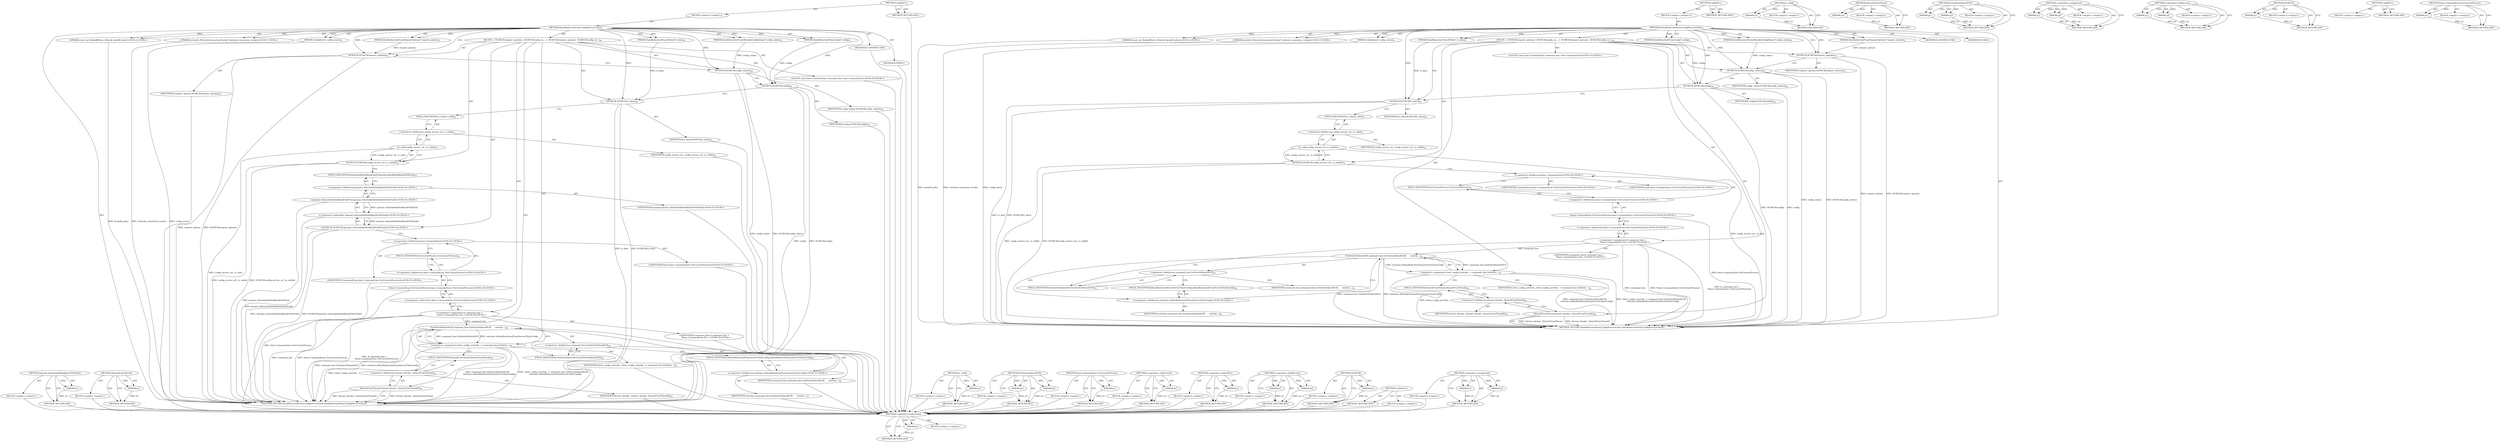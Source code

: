 digraph "&lt;operator&gt;.assignment" {
vulnerable_108 [label=<(METHOD,&lt;operator&gt;.indirection)>];
vulnerable_109 [label=<(PARAM,p1)>];
vulnerable_110 [label=<(BLOCK,&lt;empty&gt;,&lt;empty&gt;)>];
vulnerable_111 [label=<(METHOD_RETURN,ANY)>];
vulnerable_6 [label=<(METHOD,&lt;global&gt;)<SUB>1</SUB>>];
vulnerable_7 [label=<(BLOCK,&lt;empty&gt;,&lt;empty&gt;)<SUB>1</SUB>>];
vulnerable_8 [label=<(METHOD,DataReductionProxyConfigServiceClient)<SUB>1</SUB>>];
vulnerable_9 [label="<(PARAM,const net::BackoffEntry::Policy&amp; backoff_policy)<SUB>2</SUB>>"];
vulnerable_10 [label=<(PARAM,DataReductionProxyRequestOptions* request_options)<SUB>3</SUB>>];
vulnerable_11 [label=<(PARAM,DataReductionProxyMutableConfigValues* config_values)<SUB>4</SUB>>];
vulnerable_12 [label=<(PARAM,DataReductionProxyConfig* config)<SUB>5</SUB>>];
vulnerable_13 [label=<(PARAM,DataReductionProxyIOData* io_data)<SUB>6</SUB>>];
vulnerable_14 [label="<(PARAM,network::NetworkConnectionTracker* network_connection_tracker)<SUB>7</SUB>>"];
vulnerable_15 [label=<(PARAM,ConfigStorer config_storer)<SUB>8</SUB>>];
vulnerable_16 [label=<(BLOCK,{
  DCHECK(request_options);
  DCHECK(config_va...,{
  DCHECK(request_options);
  DCHECK(config_va...)<SUB>26</SUB>>];
vulnerable_17 [label=<(DCHECK,DCHECK(request_options))<SUB>27</SUB>>];
vulnerable_18 [label=<(IDENTIFIER,request_options,DCHECK(request_options))<SUB>27</SUB>>];
vulnerable_19 [label=<(DCHECK,DCHECK(config_values))<SUB>28</SUB>>];
vulnerable_20 [label=<(IDENTIFIER,config_values,DCHECK(config_values))<SUB>28</SUB>>];
vulnerable_21 [label=<(DCHECK,DCHECK(config))<SUB>29</SUB>>];
vulnerable_22 [label=<(IDENTIFIER,config,DCHECK(config))<SUB>29</SUB>>];
vulnerable_23 [label=<(DCHECK,DCHECK(io_data))<SUB>30</SUB>>];
vulnerable_24 [label=<(IDENTIFIER,io_data,DCHECK(io_data))<SUB>30</SUB>>];
vulnerable_25 [label=<(DCHECK,DCHECK(config_service_url_.is_valid()))<SUB>31</SUB>>];
vulnerable_26 [label=<(is_valid,config_service_url_.is_valid())<SUB>31</SUB>>];
vulnerable_27 [label=<(&lt;operator&gt;.fieldAccess,config_service_url_.is_valid)<SUB>31</SUB>>];
vulnerable_28 [label=<(IDENTIFIER,config_service_url_,config_service_url_.is_valid())<SUB>31</SUB>>];
vulnerable_29 [label=<(FIELD_IDENTIFIER,is_valid,is_valid)<SUB>31</SUB>>];
vulnerable_30 [label="<(LOCAL,const base.CommandLine command_line: base.CommandLine)<SUB>33</SUB>>"];
vulnerable_31 [label="<(&lt;operator&gt;.assignment,&amp; command_line =
       *base::CommandLine::For...)<SUB>33</SUB>>"];
vulnerable_32 [label="<(IDENTIFIER,command_line,&amp; command_line =
       *base::CommandLine::For...)<SUB>33</SUB>>"];
vulnerable_33 [label="<(&lt;operator&gt;.indirection,*base::CommandLine::ForCurrentProcess())<SUB>34</SUB>>"];
vulnerable_34 [label="<(base.CommandLine.ForCurrentProcess,base::CommandLine::ForCurrentProcess())<SUB>34</SUB>>"];
vulnerable_35 [label="<(&lt;operator&gt;.fieldAccess,base::CommandLine::ForCurrentProcess)<SUB>34</SUB>>"];
vulnerable_36 [label="<(&lt;operator&gt;.fieldAccess,base::CommandLine)<SUB>34</SUB>>"];
vulnerable_37 [label="<(IDENTIFIER,base,base::CommandLine::ForCurrentProcess())<SUB>34</SUB>>"];
vulnerable_38 [label="<(IDENTIFIER,CommandLine,base::CommandLine::ForCurrentProcess())<SUB>34</SUB>>"];
vulnerable_39 [label=<(FIELD_IDENTIFIER,ForCurrentProcess,ForCurrentProcess)<SUB>34</SUB>>];
vulnerable_40 [label=<(&lt;operator&gt;.assignment,client_config_override_ = command_line.GetSwitc...)<SUB>35</SUB>>];
vulnerable_41 [label=<(IDENTIFIER,client_config_override_,client_config_override_ = command_line.GetSwitc...)<SUB>35</SUB>>];
vulnerable_42 [label=<(GetSwitchValueASCII,command_line.GetSwitchValueASCII(
      switche...)<SUB>35</SUB>>];
vulnerable_43 [label=<(&lt;operator&gt;.fieldAccess,command_line.GetSwitchValueASCII)<SUB>35</SUB>>];
vulnerable_44 [label=<(IDENTIFIER,command_line,command_line.GetSwitchValueASCII(
      switche...)<SUB>35</SUB>>];
vulnerable_45 [label=<(FIELD_IDENTIFIER,GetSwitchValueASCII,GetSwitchValueASCII)<SUB>35</SUB>>];
vulnerable_46 [label="<(&lt;operator&gt;.fieldAccess,switches::kDataReductionProxyServerClientConfig)<SUB>36</SUB>>"];
vulnerable_47 [label=<(IDENTIFIER,switches,command_line.GetSwitchValueASCII(
      switche...)<SUB>36</SUB>>];
vulnerable_48 [label=<(FIELD_IDENTIFIER,kDataReductionProxyServerClientConfig,kDataReductionProxyServerClientConfig)<SUB>36</SUB>>];
vulnerable_49 [label=<(DetachFromThread,thread_checker_.DetachFromThread())<SUB>38</SUB>>];
vulnerable_50 [label=<(&lt;operator&gt;.fieldAccess,thread_checker_.DetachFromThread)<SUB>38</SUB>>];
vulnerable_51 [label=<(IDENTIFIER,thread_checker_,thread_checker_.DetachFromThread())<SUB>38</SUB>>];
vulnerable_52 [label=<(FIELD_IDENTIFIER,DetachFromThread,DetachFromThread)<SUB>38</SUB>>];
vulnerable_53 [label=<(MODIFIER,CONSTRUCTOR)>];
vulnerable_54 [label=<(MODIFIER,PUBLIC)>];
vulnerable_55 [label=<(METHOD_RETURN,DataReductionProxyConfigServiceClient.DataReductionProxyConfigServiceClient)<SUB>1</SUB>>];
vulnerable_57 [label=<(METHOD_RETURN,ANY)<SUB>1</SUB>>];
vulnerable_94 [label=<(METHOD,is_valid)>];
vulnerable_95 [label=<(PARAM,p1)>];
vulnerable_96 [label=<(BLOCK,&lt;empty&gt;,&lt;empty&gt;)>];
vulnerable_97 [label=<(METHOD_RETURN,ANY)>];
vulnerable_121 [label=<(METHOD,DetachFromThread)>];
vulnerable_122 [label=<(PARAM,p1)>];
vulnerable_123 [label=<(BLOCK,&lt;empty&gt;,&lt;empty&gt;)>];
vulnerable_124 [label=<(METHOD_RETURN,ANY)>];
vulnerable_116 [label=<(METHOD,GetSwitchValueASCII)>];
vulnerable_117 [label=<(PARAM,p1)>];
vulnerable_118 [label=<(PARAM,p2)>];
vulnerable_119 [label=<(BLOCK,&lt;empty&gt;,&lt;empty&gt;)>];
vulnerable_120 [label=<(METHOD_RETURN,ANY)>];
vulnerable_103 [label=<(METHOD,&lt;operator&gt;.assignment)>];
vulnerable_104 [label=<(PARAM,p1)>];
vulnerable_105 [label=<(PARAM,p2)>];
vulnerable_106 [label=<(BLOCK,&lt;empty&gt;,&lt;empty&gt;)>];
vulnerable_107 [label=<(METHOD_RETURN,ANY)>];
vulnerable_98 [label=<(METHOD,&lt;operator&gt;.fieldAccess)>];
vulnerable_99 [label=<(PARAM,p1)>];
vulnerable_100 [label=<(PARAM,p2)>];
vulnerable_101 [label=<(BLOCK,&lt;empty&gt;,&lt;empty&gt;)>];
vulnerable_102 [label=<(METHOD_RETURN,ANY)>];
vulnerable_90 [label=<(METHOD,DCHECK)>];
vulnerable_91 [label=<(PARAM,p1)>];
vulnerable_92 [label=<(BLOCK,&lt;empty&gt;,&lt;empty&gt;)>];
vulnerable_93 [label=<(METHOD_RETURN,ANY)>];
vulnerable_84 [label=<(METHOD,&lt;global&gt;)<SUB>1</SUB>>];
vulnerable_85 [label=<(BLOCK,&lt;empty&gt;,&lt;empty&gt;)>];
vulnerable_86 [label=<(METHOD_RETURN,ANY)>];
vulnerable_112 [label=<(METHOD,base.CommandLine.ForCurrentProcess)>];
vulnerable_113 [label=<(PARAM,p1)>];
vulnerable_114 [label=<(BLOCK,&lt;empty&gt;,&lt;empty&gt;)>];
vulnerable_115 [label=<(METHOD_RETURN,ANY)>];
fixed_115 [label=<(METHOD,params.IsIncludedInHoldbackFieldTrial)>];
fixed_116 [label=<(PARAM,p1)>];
fixed_117 [label=<(BLOCK,&lt;empty&gt;,&lt;empty&gt;)>];
fixed_118 [label=<(METHOD_RETURN,ANY)>];
fixed_137 [label=<(METHOD,DetachFromThread)>];
fixed_138 [label=<(PARAM,p1)>];
fixed_139 [label=<(BLOCK,&lt;empty&gt;,&lt;empty&gt;)>];
fixed_140 [label=<(METHOD_RETURN,ANY)>];
fixed_6 [label=<(METHOD,&lt;global&gt;)<SUB>1</SUB>>];
fixed_7 [label=<(BLOCK,&lt;empty&gt;,&lt;empty&gt;)<SUB>1</SUB>>];
fixed_8 [label=<(METHOD,DataReductionProxyConfigServiceClient)<SUB>1</SUB>>];
fixed_9 [label="<(PARAM,const net::BackoffEntry::Policy&amp; backoff_policy)<SUB>2</SUB>>"];
fixed_10 [label=<(PARAM,DataReductionProxyRequestOptions* request_options)<SUB>3</SUB>>];
fixed_11 [label=<(PARAM,DataReductionProxyMutableConfigValues* config_values)<SUB>4</SUB>>];
fixed_12 [label=<(PARAM,DataReductionProxyConfig* config)<SUB>5</SUB>>];
fixed_13 [label=<(PARAM,DataReductionProxyIOData* io_data)<SUB>6</SUB>>];
fixed_14 [label="<(PARAM,network::NetworkConnectionTracker* network_connection_tracker)<SUB>7</SUB>>"];
fixed_15 [label=<(PARAM,ConfigStorer config_storer)<SUB>8</SUB>>];
fixed_16 [label=<(BLOCK,{
  DCHECK(request_options);
  DCHECK(config_va...,{
  DCHECK(request_options);
  DCHECK(config_va...)<SUB>26</SUB>>];
fixed_17 [label=<(DCHECK,DCHECK(request_options))<SUB>27</SUB>>];
fixed_18 [label=<(IDENTIFIER,request_options,DCHECK(request_options))<SUB>27</SUB>>];
fixed_19 [label=<(DCHECK,DCHECK(config_values))<SUB>28</SUB>>];
fixed_20 [label=<(IDENTIFIER,config_values,DCHECK(config_values))<SUB>28</SUB>>];
fixed_21 [label=<(DCHECK,DCHECK(config))<SUB>29</SUB>>];
fixed_22 [label=<(IDENTIFIER,config,DCHECK(config))<SUB>29</SUB>>];
fixed_23 [label=<(DCHECK,DCHECK(io_data))<SUB>30</SUB>>];
fixed_24 [label=<(IDENTIFIER,io_data,DCHECK(io_data))<SUB>30</SUB>>];
fixed_25 [label=<(DCHECK,DCHECK(config_service_url_.is_valid()))<SUB>31</SUB>>];
fixed_26 [label=<(is_valid,config_service_url_.is_valid())<SUB>31</SUB>>];
fixed_27 [label=<(&lt;operator&gt;.fieldAccess,config_service_url_.is_valid)<SUB>31</SUB>>];
fixed_28 [label=<(IDENTIFIER,config_service_url_,config_service_url_.is_valid())<SUB>31</SUB>>];
fixed_29 [label=<(FIELD_IDENTIFIER,is_valid,is_valid)<SUB>31</SUB>>];
fixed_30 [label="<(DCHECK,DCHECK(!params::IsIncludedInHoldbackFieldTrial()))<SUB>32</SUB>>"];
fixed_31 [label="<(&lt;operator&gt;.logicalNot,!params::IsIncludedInHoldbackFieldTrial())<SUB>32</SUB>>"];
fixed_32 [label="<(params.IsIncludedInHoldbackFieldTrial,params::IsIncludedInHoldbackFieldTrial())<SUB>32</SUB>>"];
fixed_33 [label="<(&lt;operator&gt;.fieldAccess,params::IsIncludedInHoldbackFieldTrial)<SUB>32</SUB>>"];
fixed_34 [label="<(IDENTIFIER,params,params::IsIncludedInHoldbackFieldTrial())<SUB>32</SUB>>"];
fixed_35 [label=<(FIELD_IDENTIFIER,IsIncludedInHoldbackFieldTrial,IsIncludedInHoldbackFieldTrial)<SUB>32</SUB>>];
fixed_36 [label="<(LOCAL,const base.CommandLine command_line: base.CommandLine)<SUB>34</SUB>>"];
fixed_37 [label="<(&lt;operator&gt;.assignment,&amp; command_line =
       *base::CommandLine::For...)<SUB>34</SUB>>"];
fixed_38 [label="<(IDENTIFIER,command_line,&amp; command_line =
       *base::CommandLine::For...)<SUB>34</SUB>>"];
fixed_39 [label="<(&lt;operator&gt;.indirection,*base::CommandLine::ForCurrentProcess())<SUB>35</SUB>>"];
fixed_40 [label="<(base.CommandLine.ForCurrentProcess,base::CommandLine::ForCurrentProcess())<SUB>35</SUB>>"];
fixed_41 [label="<(&lt;operator&gt;.fieldAccess,base::CommandLine::ForCurrentProcess)<SUB>35</SUB>>"];
fixed_42 [label="<(&lt;operator&gt;.fieldAccess,base::CommandLine)<SUB>35</SUB>>"];
fixed_43 [label="<(IDENTIFIER,base,base::CommandLine::ForCurrentProcess())<SUB>35</SUB>>"];
fixed_44 [label="<(IDENTIFIER,CommandLine,base::CommandLine::ForCurrentProcess())<SUB>35</SUB>>"];
fixed_45 [label=<(FIELD_IDENTIFIER,ForCurrentProcess,ForCurrentProcess)<SUB>35</SUB>>];
fixed_46 [label=<(&lt;operator&gt;.assignment,client_config_override_ = command_line.GetSwitc...)<SUB>36</SUB>>];
fixed_47 [label=<(IDENTIFIER,client_config_override_,client_config_override_ = command_line.GetSwitc...)<SUB>36</SUB>>];
fixed_48 [label=<(GetSwitchValueASCII,command_line.GetSwitchValueASCII(
      switche...)<SUB>36</SUB>>];
fixed_49 [label=<(&lt;operator&gt;.fieldAccess,command_line.GetSwitchValueASCII)<SUB>36</SUB>>];
fixed_50 [label=<(IDENTIFIER,command_line,command_line.GetSwitchValueASCII(
      switche...)<SUB>36</SUB>>];
fixed_51 [label=<(FIELD_IDENTIFIER,GetSwitchValueASCII,GetSwitchValueASCII)<SUB>36</SUB>>];
fixed_52 [label="<(&lt;operator&gt;.fieldAccess,switches::kDataReductionProxyServerClientConfig)<SUB>37</SUB>>"];
fixed_53 [label=<(IDENTIFIER,switches,command_line.GetSwitchValueASCII(
      switche...)<SUB>37</SUB>>];
fixed_54 [label=<(FIELD_IDENTIFIER,kDataReductionProxyServerClientConfig,kDataReductionProxyServerClientConfig)<SUB>37</SUB>>];
fixed_55 [label=<(DetachFromThread,thread_checker_.DetachFromThread())<SUB>39</SUB>>];
fixed_56 [label=<(&lt;operator&gt;.fieldAccess,thread_checker_.DetachFromThread)<SUB>39</SUB>>];
fixed_57 [label=<(IDENTIFIER,thread_checker_,thread_checker_.DetachFromThread())<SUB>39</SUB>>];
fixed_58 [label=<(FIELD_IDENTIFIER,DetachFromThread,DetachFromThread)<SUB>39</SUB>>];
fixed_59 [label=<(MODIFIER,CONSTRUCTOR)>];
fixed_60 [label=<(MODIFIER,PUBLIC)>];
fixed_61 [label=<(METHOD_RETURN,DataReductionProxyConfigServiceClient.DataReductionProxyConfigServiceClient)<SUB>1</SUB>>];
fixed_63 [label=<(METHOD_RETURN,ANY)<SUB>1</SUB>>];
fixed_102 [label=<(METHOD,is_valid)>];
fixed_103 [label=<(PARAM,p1)>];
fixed_104 [label=<(BLOCK,&lt;empty&gt;,&lt;empty&gt;)>];
fixed_105 [label=<(METHOD_RETURN,ANY)>];
fixed_132 [label=<(METHOD,GetSwitchValueASCII)>];
fixed_133 [label=<(PARAM,p1)>];
fixed_134 [label=<(PARAM,p2)>];
fixed_135 [label=<(BLOCK,&lt;empty&gt;,&lt;empty&gt;)>];
fixed_136 [label=<(METHOD_RETURN,ANY)>];
fixed_128 [label=<(METHOD,base.CommandLine.ForCurrentProcess)>];
fixed_129 [label=<(PARAM,p1)>];
fixed_130 [label=<(BLOCK,&lt;empty&gt;,&lt;empty&gt;)>];
fixed_131 [label=<(METHOD_RETURN,ANY)>];
fixed_124 [label=<(METHOD,&lt;operator&gt;.indirection)>];
fixed_125 [label=<(PARAM,p1)>];
fixed_126 [label=<(BLOCK,&lt;empty&gt;,&lt;empty&gt;)>];
fixed_127 [label=<(METHOD_RETURN,ANY)>];
fixed_111 [label=<(METHOD,&lt;operator&gt;.logicalNot)>];
fixed_112 [label=<(PARAM,p1)>];
fixed_113 [label=<(BLOCK,&lt;empty&gt;,&lt;empty&gt;)>];
fixed_114 [label=<(METHOD_RETURN,ANY)>];
fixed_106 [label=<(METHOD,&lt;operator&gt;.fieldAccess)>];
fixed_107 [label=<(PARAM,p1)>];
fixed_108 [label=<(PARAM,p2)>];
fixed_109 [label=<(BLOCK,&lt;empty&gt;,&lt;empty&gt;)>];
fixed_110 [label=<(METHOD_RETURN,ANY)>];
fixed_98 [label=<(METHOD,DCHECK)>];
fixed_99 [label=<(PARAM,p1)>];
fixed_100 [label=<(BLOCK,&lt;empty&gt;,&lt;empty&gt;)>];
fixed_101 [label=<(METHOD_RETURN,ANY)>];
fixed_92 [label=<(METHOD,&lt;global&gt;)<SUB>1</SUB>>];
fixed_93 [label=<(BLOCK,&lt;empty&gt;,&lt;empty&gt;)>];
fixed_94 [label=<(METHOD_RETURN,ANY)>];
fixed_119 [label=<(METHOD,&lt;operator&gt;.assignment)>];
fixed_120 [label=<(PARAM,p1)>];
fixed_121 [label=<(PARAM,p2)>];
fixed_122 [label=<(BLOCK,&lt;empty&gt;,&lt;empty&gt;)>];
fixed_123 [label=<(METHOD_RETURN,ANY)>];
vulnerable_108 -> vulnerable_109  [key=0, label="AST: "];
vulnerable_108 -> vulnerable_109  [key=1, label="DDG: "];
vulnerable_108 -> vulnerable_110  [key=0, label="AST: "];
vulnerable_108 -> vulnerable_111  [key=0, label="AST: "];
vulnerable_108 -> vulnerable_111  [key=1, label="CFG: "];
vulnerable_109 -> vulnerable_111  [key=0, label="DDG: p1"];
vulnerable_6 -> vulnerable_7  [key=0, label="AST: "];
vulnerable_6 -> vulnerable_57  [key=0, label="AST: "];
vulnerable_6 -> vulnerable_57  [key=1, label="CFG: "];
vulnerable_7 -> vulnerable_8  [key=0, label="AST: "];
vulnerable_8 -> vulnerable_9  [key=0, label="AST: "];
vulnerable_8 -> vulnerable_9  [key=1, label="DDG: "];
vulnerable_8 -> vulnerable_10  [key=0, label="AST: "];
vulnerable_8 -> vulnerable_10  [key=1, label="DDG: "];
vulnerable_8 -> vulnerable_11  [key=0, label="AST: "];
vulnerable_8 -> vulnerable_11  [key=1, label="DDG: "];
vulnerable_8 -> vulnerable_12  [key=0, label="AST: "];
vulnerable_8 -> vulnerable_12  [key=1, label="DDG: "];
vulnerable_8 -> vulnerable_13  [key=0, label="AST: "];
vulnerable_8 -> vulnerable_13  [key=1, label="DDG: "];
vulnerable_8 -> vulnerable_14  [key=0, label="AST: "];
vulnerable_8 -> vulnerable_14  [key=1, label="DDG: "];
vulnerable_8 -> vulnerable_15  [key=0, label="AST: "];
vulnerable_8 -> vulnerable_15  [key=1, label="DDG: "];
vulnerable_8 -> vulnerable_16  [key=0, label="AST: "];
vulnerable_8 -> vulnerable_53  [key=0, label="AST: "];
vulnerable_8 -> vulnerable_54  [key=0, label="AST: "];
vulnerable_8 -> vulnerable_55  [key=0, label="AST: "];
vulnerable_8 -> vulnerable_17  [key=0, label="CFG: "];
vulnerable_8 -> vulnerable_17  [key=1, label="DDG: "];
vulnerable_8 -> vulnerable_19  [key=0, label="DDG: "];
vulnerable_8 -> vulnerable_21  [key=0, label="DDG: "];
vulnerable_8 -> vulnerable_23  [key=0, label="DDG: "];
vulnerable_9 -> vulnerable_55  [key=0, label="DDG: backoff_policy"];
vulnerable_10 -> vulnerable_17  [key=0, label="DDG: request_options"];
vulnerable_11 -> vulnerable_19  [key=0, label="DDG: config_values"];
vulnerable_12 -> vulnerable_21  [key=0, label="DDG: config"];
vulnerable_13 -> vulnerable_23  [key=0, label="DDG: io_data"];
vulnerable_14 -> vulnerable_55  [key=0, label="DDG: network_connection_tracker"];
vulnerable_15 -> vulnerable_55  [key=0, label="DDG: config_storer"];
vulnerable_16 -> vulnerable_17  [key=0, label="AST: "];
vulnerable_16 -> vulnerable_19  [key=0, label="AST: "];
vulnerable_16 -> vulnerable_21  [key=0, label="AST: "];
vulnerable_16 -> vulnerable_23  [key=0, label="AST: "];
vulnerable_16 -> vulnerable_25  [key=0, label="AST: "];
vulnerable_16 -> vulnerable_30  [key=0, label="AST: "];
vulnerable_16 -> vulnerable_31  [key=0, label="AST: "];
vulnerable_16 -> vulnerable_40  [key=0, label="AST: "];
vulnerable_16 -> vulnerable_49  [key=0, label="AST: "];
vulnerable_17 -> vulnerable_18  [key=0, label="AST: "];
vulnerable_17 -> vulnerable_19  [key=0, label="CFG: "];
vulnerable_17 -> vulnerable_55  [key=0, label="DDG: request_options"];
vulnerable_17 -> vulnerable_55  [key=1, label="DDG: DCHECK(request_options)"];
vulnerable_19 -> vulnerable_20  [key=0, label="AST: "];
vulnerable_19 -> vulnerable_21  [key=0, label="CFG: "];
vulnerable_19 -> vulnerable_55  [key=0, label="DDG: config_values"];
vulnerable_19 -> vulnerable_55  [key=1, label="DDG: DCHECK(config_values)"];
vulnerable_21 -> vulnerable_22  [key=0, label="AST: "];
vulnerable_21 -> vulnerable_23  [key=0, label="CFG: "];
vulnerable_21 -> vulnerable_55  [key=0, label="DDG: config"];
vulnerable_21 -> vulnerable_55  [key=1, label="DDG: DCHECK(config)"];
vulnerable_23 -> vulnerable_24  [key=0, label="AST: "];
vulnerable_23 -> vulnerable_29  [key=0, label="CFG: "];
vulnerable_23 -> vulnerable_55  [key=0, label="DDG: io_data"];
vulnerable_23 -> vulnerable_55  [key=1, label="DDG: DCHECK(io_data)"];
vulnerable_25 -> vulnerable_26  [key=0, label="AST: "];
vulnerable_25 -> vulnerable_36  [key=0, label="CFG: "];
vulnerable_25 -> vulnerable_55  [key=0, label="DDG: config_service_url_.is_valid()"];
vulnerable_25 -> vulnerable_55  [key=1, label="DDG: DCHECK(config_service_url_.is_valid())"];
vulnerable_26 -> vulnerable_27  [key=0, label="AST: "];
vulnerable_26 -> vulnerable_25  [key=0, label="CFG: "];
vulnerable_26 -> vulnerable_25  [key=1, label="DDG: config_service_url_.is_valid"];
vulnerable_26 -> vulnerable_55  [key=0, label="DDG: config_service_url_.is_valid"];
vulnerable_27 -> vulnerable_28  [key=0, label="AST: "];
vulnerable_27 -> vulnerable_29  [key=0, label="AST: "];
vulnerable_27 -> vulnerable_26  [key=0, label="CFG: "];
vulnerable_29 -> vulnerable_27  [key=0, label="CFG: "];
vulnerable_31 -> vulnerable_32  [key=0, label="AST: "];
vulnerable_31 -> vulnerable_33  [key=0, label="AST: "];
vulnerable_31 -> vulnerable_45  [key=0, label="CFG: "];
vulnerable_31 -> vulnerable_55  [key=0, label="DDG: command_line"];
vulnerable_31 -> vulnerable_55  [key=1, label="DDG: *base::CommandLine::ForCurrentProcess()"];
vulnerable_31 -> vulnerable_55  [key=2, label="DDG: &amp; command_line =
       *base::CommandLine::ForCurrentProcess()"];
vulnerable_31 -> vulnerable_42  [key=0, label="DDG: command_line"];
vulnerable_33 -> vulnerable_34  [key=0, label="AST: "];
vulnerable_33 -> vulnerable_31  [key=0, label="CFG: "];
vulnerable_34 -> vulnerable_35  [key=0, label="AST: "];
vulnerable_34 -> vulnerable_33  [key=0, label="CFG: "];
vulnerable_34 -> vulnerable_55  [key=0, label="DDG: base::CommandLine::ForCurrentProcess"];
vulnerable_35 -> vulnerable_36  [key=0, label="AST: "];
vulnerable_35 -> vulnerable_39  [key=0, label="AST: "];
vulnerable_35 -> vulnerable_34  [key=0, label="CFG: "];
vulnerable_36 -> vulnerable_37  [key=0, label="AST: "];
vulnerable_36 -> vulnerable_38  [key=0, label="AST: "];
vulnerable_36 -> vulnerable_39  [key=0, label="CFG: "];
vulnerable_39 -> vulnerable_35  [key=0, label="CFG: "];
vulnerable_40 -> vulnerable_41  [key=0, label="AST: "];
vulnerable_40 -> vulnerable_42  [key=0, label="AST: "];
vulnerable_40 -> vulnerable_52  [key=0, label="CFG: "];
vulnerable_40 -> vulnerable_55  [key=0, label="DDG: command_line.GetSwitchValueASCII(
      switches::kDataReductionProxyServerClientConfig)"];
vulnerable_40 -> vulnerable_55  [key=1, label="DDG: client_config_override_ = command_line.GetSwitchValueASCII(
      switches::kDataReductionProxyServerClientConfig)"];
vulnerable_40 -> vulnerable_55  [key=2, label="DDG: client_config_override_"];
vulnerable_42 -> vulnerable_43  [key=0, label="AST: "];
vulnerable_42 -> vulnerable_46  [key=0, label="AST: "];
vulnerable_42 -> vulnerable_40  [key=0, label="CFG: "];
vulnerable_42 -> vulnerable_40  [key=1, label="DDG: command_line.GetSwitchValueASCII"];
vulnerable_42 -> vulnerable_40  [key=2, label="DDG: switches::kDataReductionProxyServerClientConfig"];
vulnerable_42 -> vulnerable_55  [key=0, label="DDG: command_line.GetSwitchValueASCII"];
vulnerable_42 -> vulnerable_55  [key=1, label="DDG: switches::kDataReductionProxyServerClientConfig"];
vulnerable_43 -> vulnerable_44  [key=0, label="AST: "];
vulnerable_43 -> vulnerable_45  [key=0, label="AST: "];
vulnerable_43 -> vulnerable_48  [key=0, label="CFG: "];
vulnerable_45 -> vulnerable_43  [key=0, label="CFG: "];
vulnerable_46 -> vulnerable_47  [key=0, label="AST: "];
vulnerable_46 -> vulnerable_48  [key=0, label="AST: "];
vulnerable_46 -> vulnerable_42  [key=0, label="CFG: "];
vulnerable_48 -> vulnerable_46  [key=0, label="CFG: "];
vulnerable_49 -> vulnerable_50  [key=0, label="AST: "];
vulnerable_49 -> vulnerable_55  [key=0, label="CFG: "];
vulnerable_49 -> vulnerable_55  [key=1, label="DDG: thread_checker_.DetachFromThread"];
vulnerable_49 -> vulnerable_55  [key=2, label="DDG: thread_checker_.DetachFromThread()"];
vulnerable_50 -> vulnerable_51  [key=0, label="AST: "];
vulnerable_50 -> vulnerable_52  [key=0, label="AST: "];
vulnerable_50 -> vulnerable_49  [key=0, label="CFG: "];
vulnerable_52 -> vulnerable_50  [key=0, label="CFG: "];
vulnerable_94 -> vulnerable_95  [key=0, label="AST: "];
vulnerable_94 -> vulnerable_95  [key=1, label="DDG: "];
vulnerable_94 -> vulnerable_96  [key=0, label="AST: "];
vulnerable_94 -> vulnerable_97  [key=0, label="AST: "];
vulnerable_94 -> vulnerable_97  [key=1, label="CFG: "];
vulnerable_95 -> vulnerable_97  [key=0, label="DDG: p1"];
vulnerable_121 -> vulnerable_122  [key=0, label="AST: "];
vulnerable_121 -> vulnerable_122  [key=1, label="DDG: "];
vulnerable_121 -> vulnerable_123  [key=0, label="AST: "];
vulnerable_121 -> vulnerable_124  [key=0, label="AST: "];
vulnerable_121 -> vulnerable_124  [key=1, label="CFG: "];
vulnerable_122 -> vulnerable_124  [key=0, label="DDG: p1"];
vulnerable_116 -> vulnerable_117  [key=0, label="AST: "];
vulnerable_116 -> vulnerable_117  [key=1, label="DDG: "];
vulnerable_116 -> vulnerable_119  [key=0, label="AST: "];
vulnerable_116 -> vulnerable_118  [key=0, label="AST: "];
vulnerable_116 -> vulnerable_118  [key=1, label="DDG: "];
vulnerable_116 -> vulnerable_120  [key=0, label="AST: "];
vulnerable_116 -> vulnerable_120  [key=1, label="CFG: "];
vulnerable_117 -> vulnerable_120  [key=0, label="DDG: p1"];
vulnerable_118 -> vulnerable_120  [key=0, label="DDG: p2"];
vulnerable_103 -> vulnerable_104  [key=0, label="AST: "];
vulnerable_103 -> vulnerable_104  [key=1, label="DDG: "];
vulnerable_103 -> vulnerable_106  [key=0, label="AST: "];
vulnerable_103 -> vulnerable_105  [key=0, label="AST: "];
vulnerable_103 -> vulnerable_105  [key=1, label="DDG: "];
vulnerable_103 -> vulnerable_107  [key=0, label="AST: "];
vulnerable_103 -> vulnerable_107  [key=1, label="CFG: "];
vulnerable_104 -> vulnerable_107  [key=0, label="DDG: p1"];
vulnerable_105 -> vulnerable_107  [key=0, label="DDG: p2"];
vulnerable_98 -> vulnerable_99  [key=0, label="AST: "];
vulnerable_98 -> vulnerable_99  [key=1, label="DDG: "];
vulnerable_98 -> vulnerable_101  [key=0, label="AST: "];
vulnerable_98 -> vulnerable_100  [key=0, label="AST: "];
vulnerable_98 -> vulnerable_100  [key=1, label="DDG: "];
vulnerable_98 -> vulnerable_102  [key=0, label="AST: "];
vulnerable_98 -> vulnerable_102  [key=1, label="CFG: "];
vulnerable_99 -> vulnerable_102  [key=0, label="DDG: p1"];
vulnerable_100 -> vulnerable_102  [key=0, label="DDG: p2"];
vulnerable_90 -> vulnerable_91  [key=0, label="AST: "];
vulnerable_90 -> vulnerable_91  [key=1, label="DDG: "];
vulnerable_90 -> vulnerable_92  [key=0, label="AST: "];
vulnerable_90 -> vulnerable_93  [key=0, label="AST: "];
vulnerable_90 -> vulnerable_93  [key=1, label="CFG: "];
vulnerable_91 -> vulnerable_93  [key=0, label="DDG: p1"];
vulnerable_84 -> vulnerable_85  [key=0, label="AST: "];
vulnerable_84 -> vulnerable_86  [key=0, label="AST: "];
vulnerable_84 -> vulnerable_86  [key=1, label="CFG: "];
vulnerable_112 -> vulnerable_113  [key=0, label="AST: "];
vulnerable_112 -> vulnerable_113  [key=1, label="DDG: "];
vulnerable_112 -> vulnerable_114  [key=0, label="AST: "];
vulnerable_112 -> vulnerable_115  [key=0, label="AST: "];
vulnerable_112 -> vulnerable_115  [key=1, label="CFG: "];
vulnerable_113 -> vulnerable_115  [key=0, label="DDG: p1"];
fixed_115 -> fixed_116  [key=0, label="AST: "];
fixed_115 -> fixed_116  [key=1, label="DDG: "];
fixed_115 -> fixed_117  [key=0, label="AST: "];
fixed_115 -> fixed_118  [key=0, label="AST: "];
fixed_115 -> fixed_118  [key=1, label="CFG: "];
fixed_116 -> fixed_118  [key=0, label="DDG: p1"];
fixed_117 -> vulnerable_108  [key=0];
fixed_118 -> vulnerable_108  [key=0];
fixed_137 -> fixed_138  [key=0, label="AST: "];
fixed_137 -> fixed_138  [key=1, label="DDG: "];
fixed_137 -> fixed_139  [key=0, label="AST: "];
fixed_137 -> fixed_140  [key=0, label="AST: "];
fixed_137 -> fixed_140  [key=1, label="CFG: "];
fixed_138 -> fixed_140  [key=0, label="DDG: p1"];
fixed_139 -> vulnerable_108  [key=0];
fixed_140 -> vulnerable_108  [key=0];
fixed_6 -> fixed_7  [key=0, label="AST: "];
fixed_6 -> fixed_63  [key=0, label="AST: "];
fixed_6 -> fixed_63  [key=1, label="CFG: "];
fixed_7 -> fixed_8  [key=0, label="AST: "];
fixed_8 -> fixed_9  [key=0, label="AST: "];
fixed_8 -> fixed_9  [key=1, label="DDG: "];
fixed_8 -> fixed_10  [key=0, label="AST: "];
fixed_8 -> fixed_10  [key=1, label="DDG: "];
fixed_8 -> fixed_11  [key=0, label="AST: "];
fixed_8 -> fixed_11  [key=1, label="DDG: "];
fixed_8 -> fixed_12  [key=0, label="AST: "];
fixed_8 -> fixed_12  [key=1, label="DDG: "];
fixed_8 -> fixed_13  [key=0, label="AST: "];
fixed_8 -> fixed_13  [key=1, label="DDG: "];
fixed_8 -> fixed_14  [key=0, label="AST: "];
fixed_8 -> fixed_14  [key=1, label="DDG: "];
fixed_8 -> fixed_15  [key=0, label="AST: "];
fixed_8 -> fixed_15  [key=1, label="DDG: "];
fixed_8 -> fixed_16  [key=0, label="AST: "];
fixed_8 -> fixed_59  [key=0, label="AST: "];
fixed_8 -> fixed_60  [key=0, label="AST: "];
fixed_8 -> fixed_61  [key=0, label="AST: "];
fixed_8 -> fixed_17  [key=0, label="CFG: "];
fixed_8 -> fixed_17  [key=1, label="DDG: "];
fixed_8 -> fixed_19  [key=0, label="DDG: "];
fixed_8 -> fixed_21  [key=0, label="DDG: "];
fixed_8 -> fixed_23  [key=0, label="DDG: "];
fixed_9 -> fixed_61  [key=0, label="DDG: backoff_policy"];
fixed_10 -> fixed_17  [key=0, label="DDG: request_options"];
fixed_11 -> fixed_19  [key=0, label="DDG: config_values"];
fixed_12 -> fixed_21  [key=0, label="DDG: config"];
fixed_13 -> fixed_23  [key=0, label="DDG: io_data"];
fixed_14 -> fixed_61  [key=0, label="DDG: network_connection_tracker"];
fixed_15 -> fixed_61  [key=0, label="DDG: config_storer"];
fixed_16 -> fixed_17  [key=0, label="AST: "];
fixed_16 -> fixed_19  [key=0, label="AST: "];
fixed_16 -> fixed_21  [key=0, label="AST: "];
fixed_16 -> fixed_23  [key=0, label="AST: "];
fixed_16 -> fixed_25  [key=0, label="AST: "];
fixed_16 -> fixed_30  [key=0, label="AST: "];
fixed_16 -> fixed_36  [key=0, label="AST: "];
fixed_16 -> fixed_37  [key=0, label="AST: "];
fixed_16 -> fixed_46  [key=0, label="AST: "];
fixed_16 -> fixed_55  [key=0, label="AST: "];
fixed_17 -> fixed_18  [key=0, label="AST: "];
fixed_17 -> fixed_19  [key=0, label="CFG: "];
fixed_17 -> fixed_61  [key=0, label="DDG: request_options"];
fixed_17 -> fixed_61  [key=1, label="DDG: DCHECK(request_options)"];
fixed_18 -> vulnerable_108  [key=0];
fixed_19 -> fixed_20  [key=0, label="AST: "];
fixed_19 -> fixed_21  [key=0, label="CFG: "];
fixed_19 -> fixed_61  [key=0, label="DDG: config_values"];
fixed_19 -> fixed_61  [key=1, label="DDG: DCHECK(config_values)"];
fixed_20 -> vulnerable_108  [key=0];
fixed_21 -> fixed_22  [key=0, label="AST: "];
fixed_21 -> fixed_23  [key=0, label="CFG: "];
fixed_21 -> fixed_61  [key=0, label="DDG: config"];
fixed_21 -> fixed_61  [key=1, label="DDG: DCHECK(config)"];
fixed_22 -> vulnerable_108  [key=0];
fixed_23 -> fixed_24  [key=0, label="AST: "];
fixed_23 -> fixed_29  [key=0, label="CFG: "];
fixed_23 -> fixed_61  [key=0, label="DDG: io_data"];
fixed_23 -> fixed_61  [key=1, label="DDG: DCHECK(io_data)"];
fixed_24 -> vulnerable_108  [key=0];
fixed_25 -> fixed_26  [key=0, label="AST: "];
fixed_25 -> fixed_35  [key=0, label="CFG: "];
fixed_25 -> fixed_61  [key=0, label="DDG: config_service_url_.is_valid()"];
fixed_25 -> fixed_61  [key=1, label="DDG: DCHECK(config_service_url_.is_valid())"];
fixed_26 -> fixed_27  [key=0, label="AST: "];
fixed_26 -> fixed_25  [key=0, label="CFG: "];
fixed_26 -> fixed_25  [key=1, label="DDG: config_service_url_.is_valid"];
fixed_26 -> fixed_61  [key=0, label="DDG: config_service_url_.is_valid"];
fixed_27 -> fixed_28  [key=0, label="AST: "];
fixed_27 -> fixed_29  [key=0, label="AST: "];
fixed_27 -> fixed_26  [key=0, label="CFG: "];
fixed_28 -> vulnerable_108  [key=0];
fixed_29 -> fixed_27  [key=0, label="CFG: "];
fixed_30 -> fixed_31  [key=0, label="AST: "];
fixed_30 -> fixed_42  [key=0, label="CFG: "];
fixed_30 -> fixed_61  [key=0, label="DDG: !params::IsIncludedInHoldbackFieldTrial()"];
fixed_30 -> fixed_61  [key=1, label="DDG: DCHECK(!params::IsIncludedInHoldbackFieldTrial())"];
fixed_31 -> fixed_32  [key=0, label="AST: "];
fixed_31 -> fixed_30  [key=0, label="CFG: "];
fixed_31 -> fixed_30  [key=1, label="DDG: params::IsIncludedInHoldbackFieldTrial()"];
fixed_31 -> fixed_61  [key=0, label="DDG: params::IsIncludedInHoldbackFieldTrial()"];
fixed_32 -> fixed_33  [key=0, label="AST: "];
fixed_32 -> fixed_31  [key=0, label="CFG: "];
fixed_32 -> fixed_31  [key=1, label="DDG: params::IsIncludedInHoldbackFieldTrial"];
fixed_32 -> fixed_61  [key=0, label="DDG: params::IsIncludedInHoldbackFieldTrial"];
fixed_33 -> fixed_34  [key=0, label="AST: "];
fixed_33 -> fixed_35  [key=0, label="AST: "];
fixed_33 -> fixed_32  [key=0, label="CFG: "];
fixed_34 -> vulnerable_108  [key=0];
fixed_35 -> fixed_33  [key=0, label="CFG: "];
fixed_36 -> vulnerable_108  [key=0];
fixed_37 -> fixed_38  [key=0, label="AST: "];
fixed_37 -> fixed_39  [key=0, label="AST: "];
fixed_37 -> fixed_51  [key=0, label="CFG: "];
fixed_37 -> fixed_61  [key=0, label="DDG: command_line"];
fixed_37 -> fixed_61  [key=1, label="DDG: *base::CommandLine::ForCurrentProcess()"];
fixed_37 -> fixed_61  [key=2, label="DDG: &amp; command_line =
       *base::CommandLine::ForCurrentProcess()"];
fixed_37 -> fixed_48  [key=0, label="DDG: command_line"];
fixed_38 -> vulnerable_108  [key=0];
fixed_39 -> fixed_40  [key=0, label="AST: "];
fixed_39 -> fixed_37  [key=0, label="CFG: "];
fixed_40 -> fixed_41  [key=0, label="AST: "];
fixed_40 -> fixed_39  [key=0, label="CFG: "];
fixed_40 -> fixed_61  [key=0, label="DDG: base::CommandLine::ForCurrentProcess"];
fixed_41 -> fixed_42  [key=0, label="AST: "];
fixed_41 -> fixed_45  [key=0, label="AST: "];
fixed_41 -> fixed_40  [key=0, label="CFG: "];
fixed_42 -> fixed_43  [key=0, label="AST: "];
fixed_42 -> fixed_44  [key=0, label="AST: "];
fixed_42 -> fixed_45  [key=0, label="CFG: "];
fixed_43 -> vulnerable_108  [key=0];
fixed_44 -> vulnerable_108  [key=0];
fixed_45 -> fixed_41  [key=0, label="CFG: "];
fixed_46 -> fixed_47  [key=0, label="AST: "];
fixed_46 -> fixed_48  [key=0, label="AST: "];
fixed_46 -> fixed_58  [key=0, label="CFG: "];
fixed_46 -> fixed_61  [key=0, label="DDG: command_line.GetSwitchValueASCII(
      switches::kDataReductionProxyServerClientConfig)"];
fixed_46 -> fixed_61  [key=1, label="DDG: client_config_override_ = command_line.GetSwitchValueASCII(
      switches::kDataReductionProxyServerClientConfig)"];
fixed_46 -> fixed_61  [key=2, label="DDG: client_config_override_"];
fixed_47 -> vulnerable_108  [key=0];
fixed_48 -> fixed_49  [key=0, label="AST: "];
fixed_48 -> fixed_52  [key=0, label="AST: "];
fixed_48 -> fixed_46  [key=0, label="CFG: "];
fixed_48 -> fixed_46  [key=1, label="DDG: command_line.GetSwitchValueASCII"];
fixed_48 -> fixed_46  [key=2, label="DDG: switches::kDataReductionProxyServerClientConfig"];
fixed_48 -> fixed_61  [key=0, label="DDG: command_line.GetSwitchValueASCII"];
fixed_48 -> fixed_61  [key=1, label="DDG: switches::kDataReductionProxyServerClientConfig"];
fixed_49 -> fixed_50  [key=0, label="AST: "];
fixed_49 -> fixed_51  [key=0, label="AST: "];
fixed_49 -> fixed_54  [key=0, label="CFG: "];
fixed_50 -> vulnerable_108  [key=0];
fixed_51 -> fixed_49  [key=0, label="CFG: "];
fixed_52 -> fixed_53  [key=0, label="AST: "];
fixed_52 -> fixed_54  [key=0, label="AST: "];
fixed_52 -> fixed_48  [key=0, label="CFG: "];
fixed_53 -> vulnerable_108  [key=0];
fixed_54 -> fixed_52  [key=0, label="CFG: "];
fixed_55 -> fixed_56  [key=0, label="AST: "];
fixed_55 -> fixed_61  [key=0, label="CFG: "];
fixed_55 -> fixed_61  [key=1, label="DDG: thread_checker_.DetachFromThread"];
fixed_55 -> fixed_61  [key=2, label="DDG: thread_checker_.DetachFromThread()"];
fixed_56 -> fixed_57  [key=0, label="AST: "];
fixed_56 -> fixed_58  [key=0, label="AST: "];
fixed_56 -> fixed_55  [key=0, label="CFG: "];
fixed_57 -> vulnerable_108  [key=0];
fixed_58 -> fixed_56  [key=0, label="CFG: "];
fixed_59 -> vulnerable_108  [key=0];
fixed_60 -> vulnerable_108  [key=0];
fixed_61 -> vulnerable_108  [key=0];
fixed_63 -> vulnerable_108  [key=0];
fixed_102 -> fixed_103  [key=0, label="AST: "];
fixed_102 -> fixed_103  [key=1, label="DDG: "];
fixed_102 -> fixed_104  [key=0, label="AST: "];
fixed_102 -> fixed_105  [key=0, label="AST: "];
fixed_102 -> fixed_105  [key=1, label="CFG: "];
fixed_103 -> fixed_105  [key=0, label="DDG: p1"];
fixed_104 -> vulnerable_108  [key=0];
fixed_105 -> vulnerable_108  [key=0];
fixed_132 -> fixed_133  [key=0, label="AST: "];
fixed_132 -> fixed_133  [key=1, label="DDG: "];
fixed_132 -> fixed_135  [key=0, label="AST: "];
fixed_132 -> fixed_134  [key=0, label="AST: "];
fixed_132 -> fixed_134  [key=1, label="DDG: "];
fixed_132 -> fixed_136  [key=0, label="AST: "];
fixed_132 -> fixed_136  [key=1, label="CFG: "];
fixed_133 -> fixed_136  [key=0, label="DDG: p1"];
fixed_134 -> fixed_136  [key=0, label="DDG: p2"];
fixed_135 -> vulnerable_108  [key=0];
fixed_136 -> vulnerable_108  [key=0];
fixed_128 -> fixed_129  [key=0, label="AST: "];
fixed_128 -> fixed_129  [key=1, label="DDG: "];
fixed_128 -> fixed_130  [key=0, label="AST: "];
fixed_128 -> fixed_131  [key=0, label="AST: "];
fixed_128 -> fixed_131  [key=1, label="CFG: "];
fixed_129 -> fixed_131  [key=0, label="DDG: p1"];
fixed_130 -> vulnerable_108  [key=0];
fixed_131 -> vulnerable_108  [key=0];
fixed_124 -> fixed_125  [key=0, label="AST: "];
fixed_124 -> fixed_125  [key=1, label="DDG: "];
fixed_124 -> fixed_126  [key=0, label="AST: "];
fixed_124 -> fixed_127  [key=0, label="AST: "];
fixed_124 -> fixed_127  [key=1, label="CFG: "];
fixed_125 -> fixed_127  [key=0, label="DDG: p1"];
fixed_126 -> vulnerable_108  [key=0];
fixed_127 -> vulnerable_108  [key=0];
fixed_111 -> fixed_112  [key=0, label="AST: "];
fixed_111 -> fixed_112  [key=1, label="DDG: "];
fixed_111 -> fixed_113  [key=0, label="AST: "];
fixed_111 -> fixed_114  [key=0, label="AST: "];
fixed_111 -> fixed_114  [key=1, label="CFG: "];
fixed_112 -> fixed_114  [key=0, label="DDG: p1"];
fixed_113 -> vulnerable_108  [key=0];
fixed_114 -> vulnerable_108  [key=0];
fixed_106 -> fixed_107  [key=0, label="AST: "];
fixed_106 -> fixed_107  [key=1, label="DDG: "];
fixed_106 -> fixed_109  [key=0, label="AST: "];
fixed_106 -> fixed_108  [key=0, label="AST: "];
fixed_106 -> fixed_108  [key=1, label="DDG: "];
fixed_106 -> fixed_110  [key=0, label="AST: "];
fixed_106 -> fixed_110  [key=1, label="CFG: "];
fixed_107 -> fixed_110  [key=0, label="DDG: p1"];
fixed_108 -> fixed_110  [key=0, label="DDG: p2"];
fixed_109 -> vulnerable_108  [key=0];
fixed_110 -> vulnerable_108  [key=0];
fixed_98 -> fixed_99  [key=0, label="AST: "];
fixed_98 -> fixed_99  [key=1, label="DDG: "];
fixed_98 -> fixed_100  [key=0, label="AST: "];
fixed_98 -> fixed_101  [key=0, label="AST: "];
fixed_98 -> fixed_101  [key=1, label="CFG: "];
fixed_99 -> fixed_101  [key=0, label="DDG: p1"];
fixed_100 -> vulnerable_108  [key=0];
fixed_101 -> vulnerable_108  [key=0];
fixed_92 -> fixed_93  [key=0, label="AST: "];
fixed_92 -> fixed_94  [key=0, label="AST: "];
fixed_92 -> fixed_94  [key=1, label="CFG: "];
fixed_93 -> vulnerable_108  [key=0];
fixed_94 -> vulnerable_108  [key=0];
fixed_119 -> fixed_120  [key=0, label="AST: "];
fixed_119 -> fixed_120  [key=1, label="DDG: "];
fixed_119 -> fixed_122  [key=0, label="AST: "];
fixed_119 -> fixed_121  [key=0, label="AST: "];
fixed_119 -> fixed_121  [key=1, label="DDG: "];
fixed_119 -> fixed_123  [key=0, label="AST: "];
fixed_119 -> fixed_123  [key=1, label="CFG: "];
fixed_120 -> fixed_123  [key=0, label="DDG: p1"];
fixed_121 -> fixed_123  [key=0, label="DDG: p2"];
fixed_122 -> vulnerable_108  [key=0];
fixed_123 -> vulnerable_108  [key=0];
}
